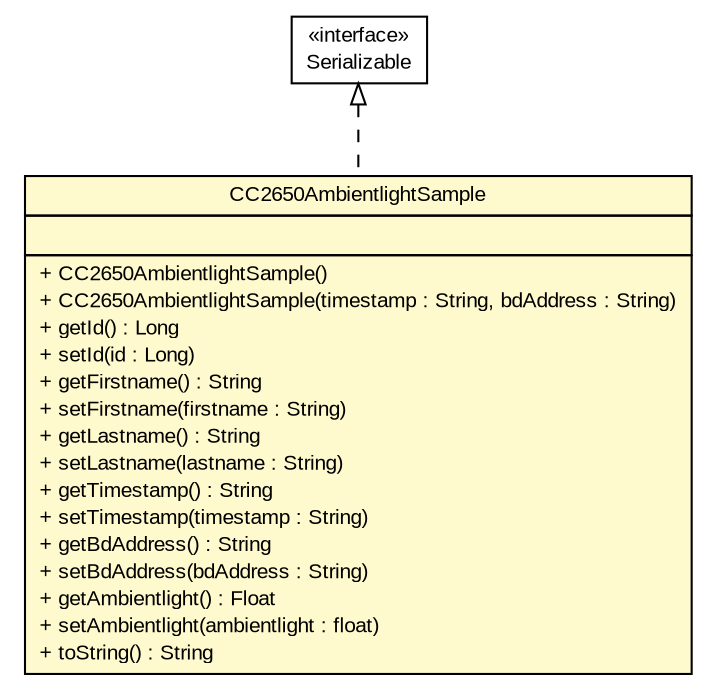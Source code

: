 #!/usr/local/bin/dot
#
# Class diagram 
# Generated by UMLGraph version R5_6 (http://www.umlgraph.org/)
#

digraph G {
	edge [fontname="arial",fontsize=10,labelfontname="arial",labelfontsize=10];
	node [fontname="arial",fontsize=10,shape=plaintext];
	nodesep=0.25;
	ranksep=0.5;
	// de.fhg.fit.biomos.sensorplatform.sample.CC2650AmbientlightSample
	c1696 [label=<<table title="de.fhg.fit.biomos.sensorplatform.sample.CC2650AmbientlightSample" border="0" cellborder="1" cellspacing="0" cellpadding="2" port="p" bgcolor="lemonChiffon" href="./CC2650AmbientlightSample.html">
		<tr><td><table border="0" cellspacing="0" cellpadding="1">
<tr><td align="center" balign="center"> CC2650AmbientlightSample </td></tr>
		</table></td></tr>
		<tr><td><table border="0" cellspacing="0" cellpadding="1">
<tr><td align="left" balign="left">  </td></tr>
		</table></td></tr>
		<tr><td><table border="0" cellspacing="0" cellpadding="1">
<tr><td align="left" balign="left"> + CC2650AmbientlightSample() </td></tr>
<tr><td align="left" balign="left"> + CC2650AmbientlightSample(timestamp : String, bdAddress : String) </td></tr>
<tr><td align="left" balign="left"> + getId() : Long </td></tr>
<tr><td align="left" balign="left"> + setId(id : Long) </td></tr>
<tr><td align="left" balign="left"> + getFirstname() : String </td></tr>
<tr><td align="left" balign="left"> + setFirstname(firstname : String) </td></tr>
<tr><td align="left" balign="left"> + getLastname() : String </td></tr>
<tr><td align="left" balign="left"> + setLastname(lastname : String) </td></tr>
<tr><td align="left" balign="left"> + getTimestamp() : String </td></tr>
<tr><td align="left" balign="left"> + setTimestamp(timestamp : String) </td></tr>
<tr><td align="left" balign="left"> + getBdAddress() : String </td></tr>
<tr><td align="left" balign="left"> + setBdAddress(bdAddress : String) </td></tr>
<tr><td align="left" balign="left"> + getAmbientlight() : Float </td></tr>
<tr><td align="left" balign="left"> + setAmbientlight(ambientlight : float) </td></tr>
<tr><td align="left" balign="left"> + toString() : String </td></tr>
		</table></td></tr>
		</table>>, URL="./CC2650AmbientlightSample.html", fontname="arial", fontcolor="black", fontsize=10.0];
	//de.fhg.fit.biomos.sensorplatform.sample.CC2650AmbientlightSample implements java.io.Serializable
	c1754:p -> c1696:p [dir=back,arrowtail=empty,style=dashed];
	// java.io.Serializable
	c1754 [label=<<table title="java.io.Serializable" border="0" cellborder="1" cellspacing="0" cellpadding="2" port="p" href="http://java.sun.com/j2se/1.4.2/docs/api/java/io/Serializable.html">
		<tr><td><table border="0" cellspacing="0" cellpadding="1">
<tr><td align="center" balign="center"> &#171;interface&#187; </td></tr>
<tr><td align="center" balign="center"> Serializable </td></tr>
		</table></td></tr>
		</table>>, URL="http://java.sun.com/j2se/1.4.2/docs/api/java/io/Serializable.html", fontname="arial", fontcolor="black", fontsize=10.0];
}

